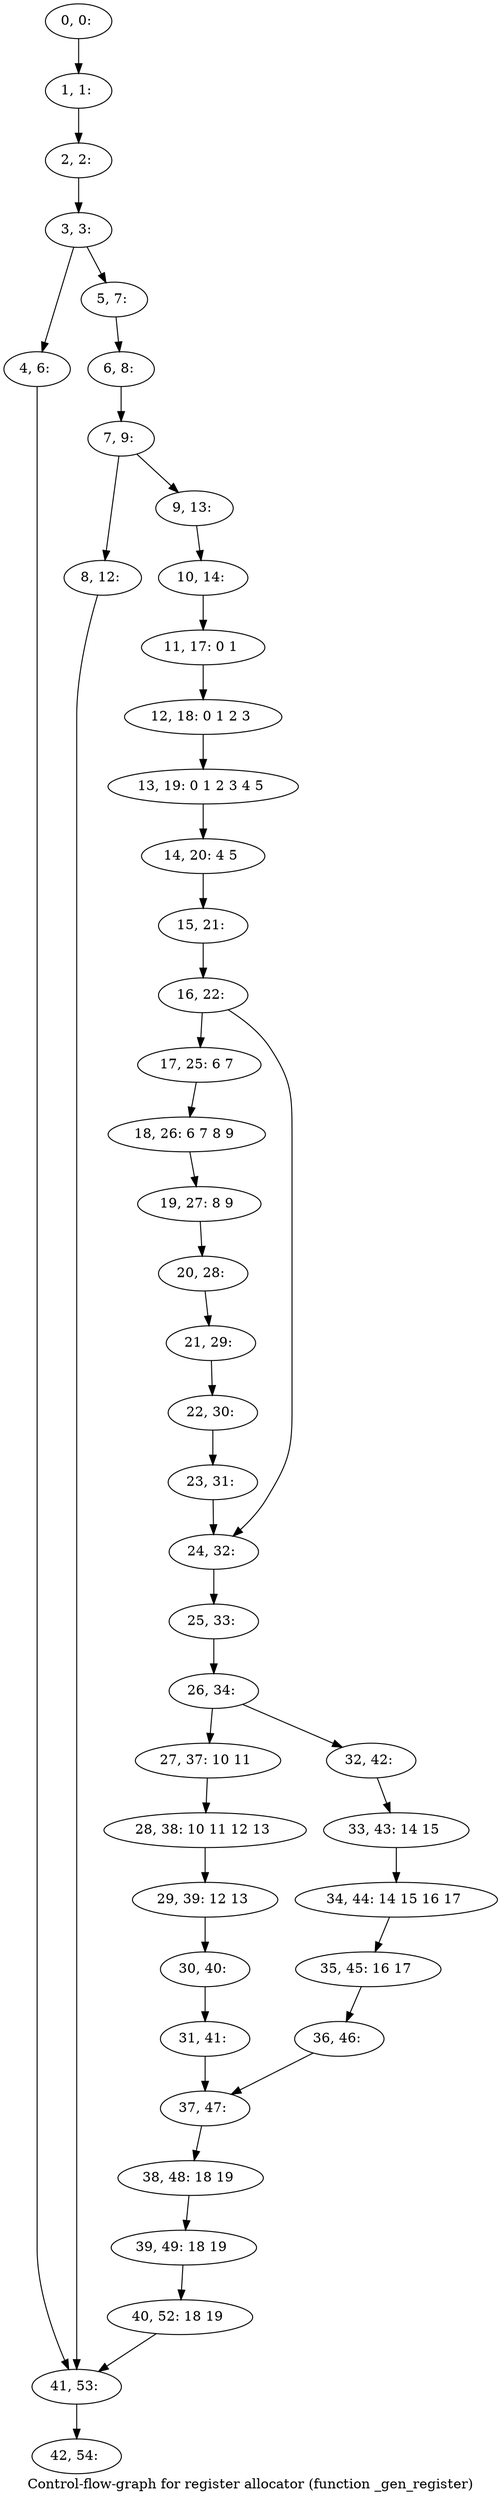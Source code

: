 digraph G {
graph [label="Control-flow-graph for register allocator (function _gen_register)"]
0[label="0, 0: "];
1[label="1, 1: "];
2[label="2, 2: "];
3[label="3, 3: "];
4[label="4, 6: "];
5[label="5, 7: "];
6[label="6, 8: "];
7[label="7, 9: "];
8[label="8, 12: "];
9[label="9, 13: "];
10[label="10, 14: "];
11[label="11, 17: 0 1 "];
12[label="12, 18: 0 1 2 3 "];
13[label="13, 19: 0 1 2 3 4 5 "];
14[label="14, 20: 4 5 "];
15[label="15, 21: "];
16[label="16, 22: "];
17[label="17, 25: 6 7 "];
18[label="18, 26: 6 7 8 9 "];
19[label="19, 27: 8 9 "];
20[label="20, 28: "];
21[label="21, 29: "];
22[label="22, 30: "];
23[label="23, 31: "];
24[label="24, 32: "];
25[label="25, 33: "];
26[label="26, 34: "];
27[label="27, 37: 10 11 "];
28[label="28, 38: 10 11 12 13 "];
29[label="29, 39: 12 13 "];
30[label="30, 40: "];
31[label="31, 41: "];
32[label="32, 42: "];
33[label="33, 43: 14 15 "];
34[label="34, 44: 14 15 16 17 "];
35[label="35, 45: 16 17 "];
36[label="36, 46: "];
37[label="37, 47: "];
38[label="38, 48: 18 19 "];
39[label="39, 49: 18 19 "];
40[label="40, 52: 18 19 "];
41[label="41, 53: "];
42[label="42, 54: "];
0->1 ;
1->2 ;
2->3 ;
3->4 ;
3->5 ;
4->41 ;
5->6 ;
6->7 ;
7->8 ;
7->9 ;
8->41 ;
9->10 ;
10->11 ;
11->12 ;
12->13 ;
13->14 ;
14->15 ;
15->16 ;
16->17 ;
16->24 ;
17->18 ;
18->19 ;
19->20 ;
20->21 ;
21->22 ;
22->23 ;
23->24 ;
24->25 ;
25->26 ;
26->27 ;
26->32 ;
27->28 ;
28->29 ;
29->30 ;
30->31 ;
31->37 ;
32->33 ;
33->34 ;
34->35 ;
35->36 ;
36->37 ;
37->38 ;
38->39 ;
39->40 ;
40->41 ;
41->42 ;
}
